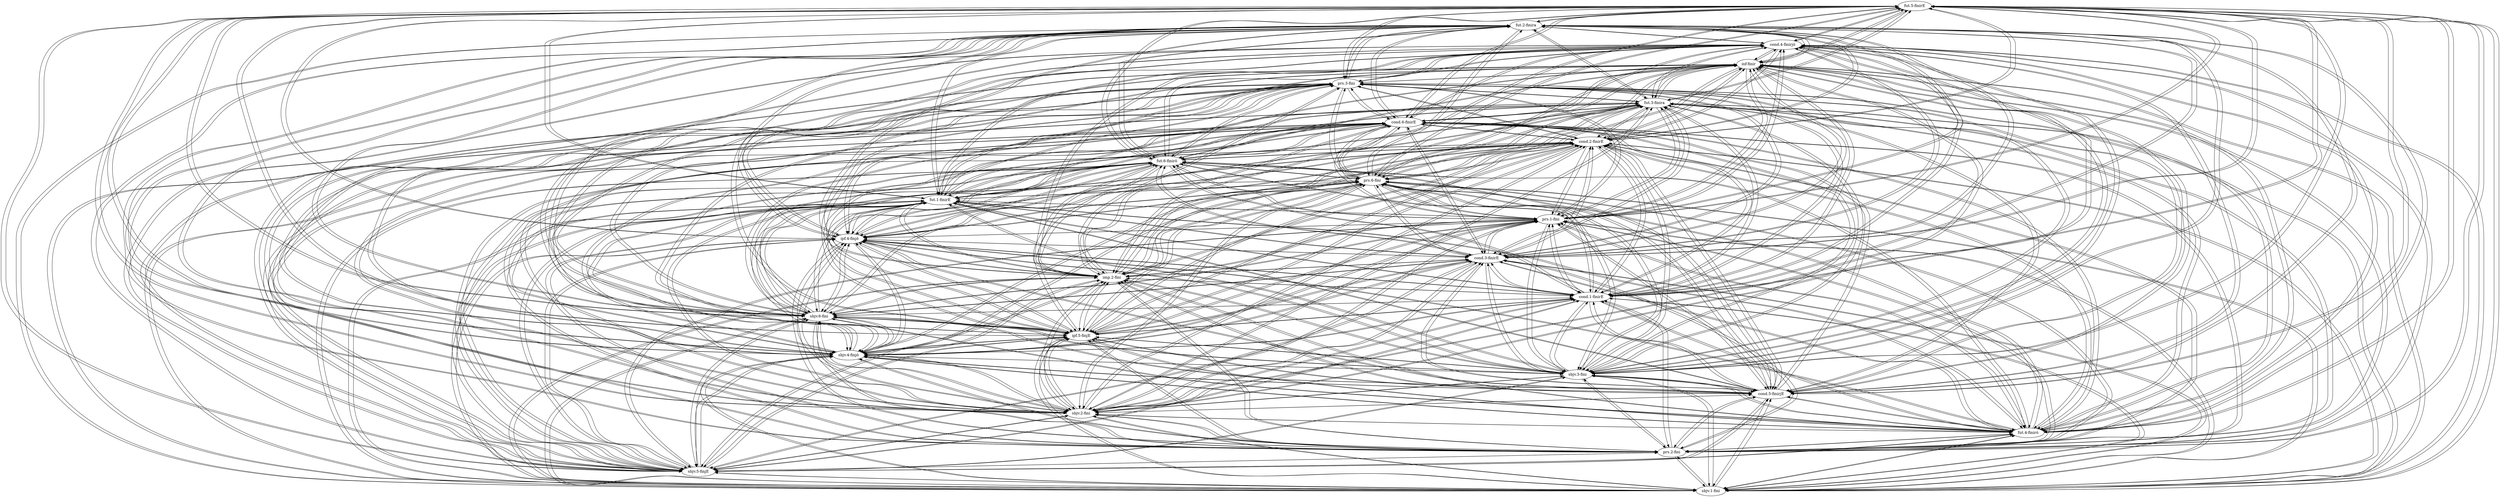 strict digraph G {
"fut.5-finirE" [weight="0.59"];
"fut.2-finira" [weight="0.59"];
"sbjv.1-fini" [weight="0.31"];
"sbjv.5-finjE" [weight="1.0"];
"prs.2-fini" [weight="0.46"];
"fut.4-finirô" [weight="0.59"];
"sbjv.2-fini" [weight="0.31"];
"cond.5-finirjE" [weight="0.59"];
"sbjv.3-fini" [weight="0.31"];
"sbjv.4-finjô" [weight="1.0"];
"ipf.5-finjE" [weight="1.0"];
"sbjv.6-fini" [weight="0.31"];
"cond.1-finirE" [weight="0.59"];
"imp.2-fini" [weight="0.28"];
"cond.3-finirE" [weight="0.59"];
"ipf.4-finjô" [weight="1.0"];
"prs.1-fini" [weight="0.28"];
"fut.1-finirE" [weight="0.59"];
"prs.6-fini" [weight="0.49"];
"fut.6-finirô" [weight="0.59"];
"cond.2-finirE" [weight="0.59"];
"cond.6-finirE" [weight="0.59"];
"fut.3-finira" [weight="0.59"];
"prs.3-fini" [weight="0.46"];
"inf-finir" [weight="0.01"];
"cond.4-finirjô" [weight="0.59"];
"fut.5-finirE" -> "cond.3-finirE"  [weight="1.0"];
"fut.5-finirE" -> "fut.2-finira"  [weight="1.0"];
"fut.5-finirE" -> "sbjv.1-fini"  [weight="0.16"];
"fut.5-finirE" -> "sbjv.5-finjE"  [weight="0.27"];
"fut.5-finirE" -> "prs.2-fini"  [weight="1.0"];
"fut.5-finirE" -> "fut.4-finirô"  [weight="1.0"];
"fut.5-finirE" -> "sbjv.2-fini"  [weight="0.16"];
"fut.5-finirE" -> "cond.5-finirjE"  [weight="1.0"];
"fut.5-finirE" -> "sbjv.3-fini"  [weight="0.16"];
"fut.5-finirE" -> "sbjv.4-finjô"  [weight="0.27"];
"fut.5-finirE" -> "ipf.5-finjE"  [weight="0.27"];
"fut.5-finirE" -> "sbjv.6-fini"  [weight="0.16"];
"fut.5-finirE" -> "cond.1-finirE"  [weight="1.0"];
"fut.5-finirE" -> "imp.2-fini"  [weight="1.0"];
"fut.5-finirE" -> "ipf.4-finjô"  [weight="0.27"];
"fut.5-finirE" -> "prs.1-fini"  [weight="1.0"];
"fut.5-finirE" -> "fut.1-finirE"  [weight="1.0"];
"fut.5-finirE" -> "prs.6-fini"  [weight="0.16"];
"fut.5-finirE" -> "fut.6-finirô"  [weight="1.0"];
"fut.5-finirE" -> "cond.2-finirE"  [weight="1.0"];
"fut.5-finirE" -> "cond.6-finirE"  [weight="1.0"];
"fut.5-finirE" -> "fut.3-finira"  [weight="1.0"];
"fut.5-finirE" -> "prs.3-fini"  [weight="1.0"];
"fut.5-finirE" -> "inf-finir"  [weight="0.5"];
"fut.5-finirE" -> "cond.4-finirjô"  [weight="1.0"];
"fut.2-finira" -> "cond.3-finirE"  [weight="1.0"];
"fut.2-finira" -> "prs.1-fini"  [weight="1.0"];
"fut.2-finira" -> "sbjv.1-fini"  [weight="0.16"];
"fut.2-finira" -> "sbjv.5-finjE"  [weight="0.27"];
"fut.2-finira" -> "prs.2-fini"  [weight="1.0"];
"fut.2-finira" -> "fut.4-finirô"  [weight="1.0"];
"fut.2-finira" -> "sbjv.2-fini"  [weight="0.16"];
"fut.2-finira" -> "cond.5-finirjE"  [weight="1.0"];
"fut.2-finira" -> "sbjv.3-fini"  [weight="0.16"];
"fut.2-finira" -> "sbjv.4-finjô"  [weight="0.27"];
"fut.2-finira" -> "ipf.5-finjE"  [weight="0.27"];
"fut.2-finira" -> "sbjv.6-fini"  [weight="0.16"];
"fut.2-finira" -> "cond.1-finirE"  [weight="1.0"];
"fut.2-finira" -> "imp.2-fini"  [weight="1.0"];
"fut.2-finira" -> "fut.5-finirE"  [weight="1.0"];
"fut.2-finira" -> "ipf.4-finjô"  [weight="0.27"];
"fut.2-finira" -> "fut.1-finirE"  [weight="1.0"];
"fut.2-finira" -> "prs.6-fini"  [weight="0.16"];
"fut.2-finira" -> "fut.6-finirô"  [weight="1.0"];
"fut.2-finira" -> "cond.2-finirE"  [weight="1.0"];
"fut.2-finira" -> "cond.6-finirE"  [weight="1.0"];
"fut.2-finira" -> "fut.3-finira"  [weight="1.0"];
"fut.2-finira" -> "prs.3-fini"  [weight="1.0"];
"fut.2-finira" -> "inf-finir"  [weight="0.5"];
"fut.2-finira" -> "cond.4-finirjô"  [weight="1.0"];
"sbjv.1-fini" -> "fut.5-finirE"  [weight="1.0"];
"sbjv.1-fini" -> "fut.2-finira"  [weight="1.0"];
"sbjv.1-fini" -> "sbjv.5-finjE"  [weight="0.92"];
"sbjv.1-fini" -> "prs.2-fini"  [weight="1.0"];
"sbjv.1-fini" -> "fut.4-finirô"  [weight="1.0"];
"sbjv.1-fini" -> "sbjv.2-fini"  [weight="1.0"];
"sbjv.1-fini" -> "cond.5-finirjE"  [weight="1.0"];
"sbjv.1-fini" -> "sbjv.3-fini"  [weight="1.0"];
"sbjv.1-fini" -> "sbjv.4-finjô"  [weight="0.92"];
"sbjv.1-fini" -> "ipf.5-finjE"  [weight="0.92"];
"sbjv.1-fini" -> "sbjv.6-fini"  [weight="1.0"];
"sbjv.1-fini" -> "cond.1-finirE"  [weight="1.0"];
"sbjv.1-fini" -> "imp.2-fini"  [weight="1.0"];
"sbjv.1-fini" -> "cond.3-finirE"  [weight="1.0"];
"sbjv.1-fini" -> "ipf.4-finjô"  [weight="0.92"];
"sbjv.1-fini" -> "prs.1-fini"  [weight="1.0"];
"sbjv.1-fini" -> "fut.1-finirE"  [weight="1.0"];
"sbjv.1-fini" -> "prs.6-fini"  [weight="1.0"];
"sbjv.1-fini" -> "fut.6-finirô"  [weight="1.0"];
"sbjv.1-fini" -> "cond.2-finirE"  [weight="1.0"];
"sbjv.1-fini" -> "cond.6-finirE"  [weight="1.0"];
"sbjv.1-fini" -> "fut.3-finira"  [weight="1.0"];
"sbjv.1-fini" -> "prs.3-fini"  [weight="1.0"];
"sbjv.1-fini" -> "inf-finir"  [weight="0.04"];
"sbjv.1-fini" -> "cond.4-finirjô"  [weight="1.0"];
"sbjv.5-finjE" -> "cond.3-finirE"  [weight="0.03"];
"sbjv.5-finjE" -> "fut.2-finira"  [weight="0.03"];
"sbjv.5-finjE" -> "sbjv.1-fini"  [weight="0.05"];
"sbjv.5-finjE" -> "prs.2-fini"  [weight="0.07"];
"sbjv.5-finjE" -> "fut.4-finirô"  [weight="0.03"];
"sbjv.5-finjE" -> "sbjv.2-fini"  [weight="0.05"];
"sbjv.5-finjE" -> "cond.5-finirjE"  [weight="0.03"];
"sbjv.5-finjE" -> "sbjv.3-fini"  [weight="0.05"];
"sbjv.5-finjE" -> "sbjv.4-finjô"  [weight="1.0"];
"sbjv.5-finjE" -> "ipf.5-finjE"  [weight="1.0"];
"sbjv.5-finjE" -> "sbjv.6-fini"  [weight="0.05"];
"sbjv.5-finjE" -> "cond.1-finirE"  [weight="0.03"];
"sbjv.5-finjE" -> "imp.2-fini"  [weight="0.07"];
"sbjv.5-finjE" -> "fut.5-finirE"  [weight="0.03"];
"sbjv.5-finjE" -> "ipf.4-finjô"  [weight="1.0"];
"sbjv.5-finjE" -> "prs.1-fini"  [weight="0.07"];
"sbjv.5-finjE" -> "fut.1-finirE"  [weight="0.03"];
"sbjv.5-finjE" -> "prs.6-fini"  [weight="0.05"];
"sbjv.5-finjE" -> "fut.6-finirô"  [weight="0.03"];
"sbjv.5-finjE" -> "cond.2-finirE"  [weight="0.03"];
"sbjv.5-finjE" -> "cond.6-finirE"  [weight="0.03"];
"sbjv.5-finjE" -> "fut.3-finira"  [weight="0.03"];
"sbjv.5-finjE" -> "prs.3-fini"  [weight="0.07"];
"sbjv.5-finjE" -> "inf-finir"  [weight="0.04"];
"sbjv.5-finjE" -> "cond.4-finirjô"  [weight="0.03"];
"prs.2-fini" -> "cond.3-finirE"  [weight="0.98"];
"prs.2-fini" -> "fut.2-finira"  [weight="0.98"];
"prs.2-fini" -> "sbjv.1-fini"  [weight="0.16"];
"prs.2-fini" -> "sbjv.5-finjE"  [weight="0.2"];
"prs.2-fini" -> "fut.4-finirô"  [weight="0.98"];
"prs.2-fini" -> "sbjv.2-fini"  [weight="0.16"];
"prs.2-fini" -> "cond.5-finirjE"  [weight="0.98"];
"prs.2-fini" -> "sbjv.3-fini"  [weight="0.16"];
"prs.2-fini" -> "sbjv.4-finjô"  [weight="0.2"];
"prs.2-fini" -> "ipf.5-finjE"  [weight="0.2"];
"prs.2-fini" -> "sbjv.6-fini"  [weight="0.16"];
"prs.2-fini" -> "cond.1-finirE"  [weight="0.98"];
"prs.2-fini" -> "imp.2-fini"  [weight="1.0"];
"prs.2-fini" -> "fut.5-finirE"  [weight="0.98"];
"prs.2-fini" -> "ipf.4-finjô"  [weight="0.2"];
"prs.2-fini" -> "prs.1-fini"  [weight="1.0"];
"prs.2-fini" -> "fut.1-finirE"  [weight="0.98"];
"prs.2-fini" -> "prs.6-fini"  [weight="0.16"];
"prs.2-fini" -> "fut.6-finirô"  [weight="0.98"];
"prs.2-fini" -> "cond.2-finirE"  [weight="0.98"];
"prs.2-fini" -> "cond.6-finirE"  [weight="0.98"];
"prs.2-fini" -> "fut.3-finira"  [weight="0.98"];
"prs.2-fini" -> "prs.3-fini"  [weight="1.0"];
"prs.2-fini" -> "inf-finir"  [weight="0.48"];
"prs.2-fini" -> "cond.4-finirjô"  [weight="0.98"];
"fut.4-finirô" -> "cond.3-finirE"  [weight="1.0"];
"fut.4-finirô" -> "fut.2-finira"  [weight="1.0"];
"fut.4-finirô" -> "sbjv.1-fini"  [weight="0.16"];
"fut.4-finirô" -> "sbjv.5-finjE"  [weight="0.27"];
"fut.4-finirô" -> "prs.2-fini"  [weight="1.0"];
"fut.4-finirô" -> "sbjv.2-fini"  [weight="0.16"];
"fut.4-finirô" -> "cond.5-finirjE"  [weight="1.0"];
"fut.4-finirô" -> "sbjv.3-fini"  [weight="0.16"];
"fut.4-finirô" -> "sbjv.4-finjô"  [weight="0.27"];
"fut.4-finirô" -> "ipf.5-finjE"  [weight="0.27"];
"fut.4-finirô" -> "sbjv.6-fini"  [weight="0.16"];
"fut.4-finirô" -> "cond.1-finirE"  [weight="1.0"];
"fut.4-finirô" -> "imp.2-fini"  [weight="1.0"];
"fut.4-finirô" -> "fut.5-finirE"  [weight="1.0"];
"fut.4-finirô" -> "ipf.4-finjô"  [weight="0.27"];
"fut.4-finirô" -> "prs.1-fini"  [weight="1.0"];
"fut.4-finirô" -> "fut.1-finirE"  [weight="1.0"];
"fut.4-finirô" -> "prs.6-fini"  [weight="0.16"];
"fut.4-finirô" -> "fut.6-finirô"  [weight="1.0"];
"fut.4-finirô" -> "cond.2-finirE"  [weight="1.0"];
"fut.4-finirô" -> "cond.6-finirE"  [weight="1.0"];
"fut.4-finirô" -> "fut.3-finira"  [weight="1.0"];
"fut.4-finirô" -> "prs.3-fini"  [weight="1.0"];
"fut.4-finirô" -> "inf-finir"  [weight="0.5"];
"fut.4-finirô" -> "cond.4-finirjô"  [weight="1.0"];
"sbjv.2-fini" -> "fut.5-finirE"  [weight="1.0"];
"sbjv.2-fini" -> "fut.2-finira"  [weight="1.0"];
"sbjv.2-fini" -> "sbjv.1-fini"  [weight="1.0"];
"sbjv.2-fini" -> "sbjv.5-finjE"  [weight="0.92"];
"sbjv.2-fini" -> "prs.2-fini"  [weight="1.0"];
"sbjv.2-fini" -> "fut.4-finirô"  [weight="1.0"];
"sbjv.2-fini" -> "cond.5-finirjE"  [weight="1.0"];
"sbjv.2-fini" -> "sbjv.3-fini"  [weight="1.0"];
"sbjv.2-fini" -> "sbjv.4-finjô"  [weight="0.92"];
"sbjv.2-fini" -> "ipf.5-finjE"  [weight="0.92"];
"sbjv.2-fini" -> "sbjv.6-fini"  [weight="1.0"];
"sbjv.2-fini" -> "cond.1-finirE"  [weight="1.0"];
"sbjv.2-fini" -> "imp.2-fini"  [weight="1.0"];
"sbjv.2-fini" -> "cond.3-finirE"  [weight="1.0"];
"sbjv.2-fini" -> "ipf.4-finjô"  [weight="0.92"];
"sbjv.2-fini" -> "prs.1-fini"  [weight="1.0"];
"sbjv.2-fini" -> "fut.1-finirE"  [weight="1.0"];
"sbjv.2-fini" -> "prs.6-fini"  [weight="1.0"];
"sbjv.2-fini" -> "fut.6-finirô"  [weight="1.0"];
"sbjv.2-fini" -> "cond.2-finirE"  [weight="1.0"];
"sbjv.2-fini" -> "cond.6-finirE"  [weight="1.0"];
"sbjv.2-fini" -> "fut.3-finira"  [weight="1.0"];
"sbjv.2-fini" -> "prs.3-fini"  [weight="1.0"];
"sbjv.2-fini" -> "inf-finir"  [weight="0.04"];
"sbjv.2-fini" -> "cond.4-finirjô"  [weight="1.0"];
"cond.5-finirjE" -> "cond.3-finirE"  [weight="1.0"];
"cond.5-finirjE" -> "fut.2-finira"  [weight="1.0"];
"cond.5-finirjE" -> "sbjv.1-fini"  [weight="0.16"];
"cond.5-finirjE" -> "sbjv.5-finjE"  [weight="0.2"];
"cond.5-finirjE" -> "prs.2-fini"  [weight="1.0"];
"cond.5-finirjE" -> "fut.4-finirô"  [weight="1.0"];
"cond.5-finirjE" -> "sbjv.2-fini"  [weight="0.16"];
"cond.5-finirjE" -> "sbjv.3-fini"  [weight="0.16"];
"cond.5-finirjE" -> "sbjv.4-finjô"  [weight="0.2"];
"cond.5-finirjE" -> "ipf.5-finjE"  [weight="0.2"];
"cond.5-finirjE" -> "sbjv.6-fini"  [weight="0.16"];
"cond.5-finirjE" -> "cond.1-finirE"  [weight="1.0"];
"cond.5-finirjE" -> "imp.2-fini"  [weight="1.0"];
"cond.5-finirjE" -> "fut.5-finirE"  [weight="1.0"];
"cond.5-finirjE" -> "ipf.4-finjô"  [weight="0.2"];
"cond.5-finirjE" -> "prs.1-fini"  [weight="1.0"];
"cond.5-finirjE" -> "fut.1-finirE"  [weight="1.0"];
"cond.5-finirjE" -> "prs.6-fini"  [weight="0.16"];
"cond.5-finirjE" -> "fut.6-finirô"  [weight="1.0"];
"cond.5-finirjE" -> "cond.2-finirE"  [weight="1.0"];
"cond.5-finirjE" -> "cond.6-finirE"  [weight="1.0"];
"cond.5-finirjE" -> "fut.3-finira"  [weight="1.0"];
"cond.5-finirjE" -> "prs.3-fini"  [weight="1.0"];
"cond.5-finirjE" -> "inf-finir"  [weight="0.48"];
"cond.5-finirjE" -> "cond.4-finirjô"  [weight="1.0"];
"sbjv.3-fini" -> "cond.3-finirE"  [weight="1.0"];
"sbjv.3-fini" -> "fut.2-finira"  [weight="1.0"];
"sbjv.3-fini" -> "sbjv.1-fini"  [weight="1.0"];
"sbjv.3-fini" -> "sbjv.5-finjE"  [weight="0.92"];
"sbjv.3-fini" -> "prs.2-fini"  [weight="1.0"];
"sbjv.3-fini" -> "fut.4-finirô"  [weight="1.0"];
"sbjv.3-fini" -> "sbjv.2-fini"  [weight="1.0"];
"sbjv.3-fini" -> "cond.5-finirjE"  [weight="1.0"];
"sbjv.3-fini" -> "sbjv.4-finjô"  [weight="0.92"];
"sbjv.3-fini" -> "ipf.5-finjE"  [weight="0.92"];
"sbjv.3-fini" -> "sbjv.6-fini"  [weight="1.0"];
"sbjv.3-fini" -> "cond.1-finirE"  [weight="1.0"];
"sbjv.3-fini" -> "imp.2-fini"  [weight="1.0"];
"sbjv.3-fini" -> "fut.5-finirE"  [weight="1.0"];
"sbjv.3-fini" -> "ipf.4-finjô"  [weight="0.92"];
"sbjv.3-fini" -> "prs.1-fini"  [weight="1.0"];
"sbjv.3-fini" -> "fut.1-finirE"  [weight="1.0"];
"sbjv.3-fini" -> "prs.6-fini"  [weight="1.0"];
"sbjv.3-fini" -> "fut.6-finirô"  [weight="1.0"];
"sbjv.3-fini" -> "cond.2-finirE"  [weight="1.0"];
"sbjv.3-fini" -> "cond.6-finirE"  [weight="1.0"];
"sbjv.3-fini" -> "fut.3-finira"  [weight="1.0"];
"sbjv.3-fini" -> "prs.3-fini"  [weight="1.0"];
"sbjv.3-fini" -> "inf-finir"  [weight="0.04"];
"sbjv.3-fini" -> "cond.4-finirjô"  [weight="1.0"];
"sbjv.4-finjô" -> "cond.3-finirE"  [weight="0.03"];
"sbjv.4-finjô" -> "fut.2-finira"  [weight="0.03"];
"sbjv.4-finjô" -> "sbjv.1-fini"  [weight="0.05"];
"sbjv.4-finjô" -> "sbjv.5-finjE"  [weight="1.0"];
"sbjv.4-finjô" -> "prs.2-fini"  [weight="0.07"];
"sbjv.4-finjô" -> "fut.4-finirô"  [weight="0.03"];
"sbjv.4-finjô" -> "sbjv.2-fini"  [weight="0.05"];
"sbjv.4-finjô" -> "cond.5-finirjE"  [weight="0.03"];
"sbjv.4-finjô" -> "sbjv.3-fini"  [weight="0.05"];
"sbjv.4-finjô" -> "ipf.5-finjE"  [weight="1.0"];
"sbjv.4-finjô" -> "sbjv.6-fini"  [weight="0.05"];
"sbjv.4-finjô" -> "cond.1-finirE"  [weight="0.03"];
"sbjv.4-finjô" -> "imp.2-fini"  [weight="0.07"];
"sbjv.4-finjô" -> "fut.5-finirE"  [weight="0.03"];
"sbjv.4-finjô" -> "ipf.4-finjô"  [weight="1.0"];
"sbjv.4-finjô" -> "prs.1-fini"  [weight="0.07"];
"sbjv.4-finjô" -> "fut.1-finirE"  [weight="0.03"];
"sbjv.4-finjô" -> "prs.6-fini"  [weight="0.05"];
"sbjv.4-finjô" -> "fut.6-finirô"  [weight="0.03"];
"sbjv.4-finjô" -> "cond.2-finirE"  [weight="0.03"];
"sbjv.4-finjô" -> "cond.6-finirE"  [weight="0.03"];
"sbjv.4-finjô" -> "fut.3-finira"  [weight="0.03"];
"sbjv.4-finjô" -> "prs.3-fini"  [weight="0.07"];
"sbjv.4-finjô" -> "inf-finir"  [weight="0.04"];
"sbjv.4-finjô" -> "cond.4-finirjô"  [weight="0.03"];
"ipf.5-finjE" -> "cond.3-finirE"  [weight="0.03"];
"ipf.5-finjE" -> "fut.2-finira"  [weight="0.03"];
"ipf.5-finjE" -> "sbjv.1-fini"  [weight="0.05"];
"ipf.5-finjE" -> "sbjv.5-finjE"  [weight="1.0"];
"ipf.5-finjE" -> "prs.2-fini"  [weight="0.07"];
"ipf.5-finjE" -> "fut.4-finirô"  [weight="0.03"];
"ipf.5-finjE" -> "sbjv.2-fini"  [weight="0.05"];
"ipf.5-finjE" -> "cond.5-finirjE"  [weight="0.03"];
"ipf.5-finjE" -> "sbjv.3-fini"  [weight="0.05"];
"ipf.5-finjE" -> "sbjv.4-finjô"  [weight="1.0"];
"ipf.5-finjE" -> "sbjv.6-fini"  [weight="0.05"];
"ipf.5-finjE" -> "cond.1-finirE"  [weight="0.03"];
"ipf.5-finjE" -> "imp.2-fini"  [weight="0.07"];
"ipf.5-finjE" -> "fut.5-finirE"  [weight="0.03"];
"ipf.5-finjE" -> "ipf.4-finjô"  [weight="1.0"];
"ipf.5-finjE" -> "prs.1-fini"  [weight="0.07"];
"ipf.5-finjE" -> "fut.1-finirE"  [weight="0.03"];
"ipf.5-finjE" -> "prs.6-fini"  [weight="0.05"];
"ipf.5-finjE" -> "fut.6-finirô"  [weight="0.03"];
"ipf.5-finjE" -> "cond.2-finirE"  [weight="0.03"];
"ipf.5-finjE" -> "cond.6-finirE"  [weight="0.03"];
"ipf.5-finjE" -> "fut.3-finira"  [weight="0.03"];
"ipf.5-finjE" -> "prs.3-fini"  [weight="0.07"];
"ipf.5-finjE" -> "inf-finir"  [weight="0.04"];
"ipf.5-finjE" -> "cond.4-finirjô"  [weight="0.03"];
"sbjv.6-fini" -> "fut.5-finirE"  [weight="1.0"];
"sbjv.6-fini" -> "fut.2-finira"  [weight="1.0"];
"sbjv.6-fini" -> "sbjv.1-fini"  [weight="1.0"];
"sbjv.6-fini" -> "sbjv.5-finjE"  [weight="0.92"];
"sbjv.6-fini" -> "prs.2-fini"  [weight="1.0"];
"sbjv.6-fini" -> "fut.4-finirô"  [weight="1.0"];
"sbjv.6-fini" -> "sbjv.2-fini"  [weight="1.0"];
"sbjv.6-fini" -> "cond.5-finirjE"  [weight="1.0"];
"sbjv.6-fini" -> "sbjv.3-fini"  [weight="1.0"];
"sbjv.6-fini" -> "sbjv.4-finjô"  [weight="0.92"];
"sbjv.6-fini" -> "ipf.5-finjE"  [weight="0.92"];
"sbjv.6-fini" -> "cond.1-finirE"  [weight="1.0"];
"sbjv.6-fini" -> "imp.2-fini"  [weight="1.0"];
"sbjv.6-fini" -> "cond.3-finirE"  [weight="1.0"];
"sbjv.6-fini" -> "ipf.4-finjô"  [weight="0.92"];
"sbjv.6-fini" -> "prs.1-fini"  [weight="1.0"];
"sbjv.6-fini" -> "fut.1-finirE"  [weight="1.0"];
"sbjv.6-fini" -> "prs.6-fini"  [weight="1.0"];
"sbjv.6-fini" -> "fut.6-finirô"  [weight="1.0"];
"sbjv.6-fini" -> "cond.2-finirE"  [weight="1.0"];
"sbjv.6-fini" -> "cond.6-finirE"  [weight="1.0"];
"sbjv.6-fini" -> "fut.3-finira"  [weight="1.0"];
"sbjv.6-fini" -> "prs.3-fini"  [weight="1.0"];
"sbjv.6-fini" -> "inf-finir"  [weight="0.04"];
"sbjv.6-fini" -> "cond.4-finirjô"  [weight="1.0"];
"cond.1-finirE" -> "cond.3-finirE"  [weight="1.0"];
"cond.1-finirE" -> "fut.2-finira"  [weight="1.0"];
"cond.1-finirE" -> "sbjv.1-fini"  [weight="0.16"];
"cond.1-finirE" -> "sbjv.5-finjE"  [weight="0.2"];
"cond.1-finirE" -> "prs.2-fini"  [weight="1.0"];
"cond.1-finirE" -> "fut.4-finirô"  [weight="1.0"];
"cond.1-finirE" -> "sbjv.2-fini"  [weight="0.16"];
"cond.1-finirE" -> "cond.5-finirjE"  [weight="1.0"];
"cond.1-finirE" -> "sbjv.3-fini"  [weight="0.16"];
"cond.1-finirE" -> "sbjv.4-finjô"  [weight="0.2"];
"cond.1-finirE" -> "ipf.5-finjE"  [weight="0.2"];
"cond.1-finirE" -> "sbjv.6-fini"  [weight="0.16"];
"cond.1-finirE" -> "imp.2-fini"  [weight="1.0"];
"cond.1-finirE" -> "fut.5-finirE"  [weight="1.0"];
"cond.1-finirE" -> "ipf.4-finjô"  [weight="0.2"];
"cond.1-finirE" -> "prs.1-fini"  [weight="1.0"];
"cond.1-finirE" -> "fut.1-finirE"  [weight="1.0"];
"cond.1-finirE" -> "prs.6-fini"  [weight="0.16"];
"cond.1-finirE" -> "fut.6-finirô"  [weight="1.0"];
"cond.1-finirE" -> "cond.2-finirE"  [weight="1.0"];
"cond.1-finirE" -> "cond.6-finirE"  [weight="1.0"];
"cond.1-finirE" -> "fut.3-finira"  [weight="1.0"];
"cond.1-finirE" -> "prs.3-fini"  [weight="1.0"];
"cond.1-finirE" -> "inf-finir"  [weight="0.48"];
"cond.1-finirE" -> "cond.4-finirjô"  [weight="1.0"];
"imp.2-fini" -> "cond.3-finirE"  [weight="0.98"];
"imp.2-fini" -> "fut.2-finira"  [weight="0.98"];
"imp.2-fini" -> "sbjv.1-fini"  [weight="0.16"];
"imp.2-fini" -> "sbjv.5-finjE"  [weight="0.2"];
"imp.2-fini" -> "prs.2-fini"  [weight="1.0"];
"imp.2-fini" -> "fut.4-finirô"  [weight="0.98"];
"imp.2-fini" -> "sbjv.2-fini"  [weight="0.16"];
"imp.2-fini" -> "cond.5-finirjE"  [weight="0.98"];
"imp.2-fini" -> "sbjv.3-fini"  [weight="0.16"];
"imp.2-fini" -> "sbjv.4-finjô"  [weight="0.2"];
"imp.2-fini" -> "ipf.5-finjE"  [weight="0.2"];
"imp.2-fini" -> "sbjv.6-fini"  [weight="0.16"];
"imp.2-fini" -> "cond.1-finirE"  [weight="0.98"];
"imp.2-fini" -> "fut.5-finirE"  [weight="0.98"];
"imp.2-fini" -> "ipf.4-finjô"  [weight="0.2"];
"imp.2-fini" -> "prs.1-fini"  [weight="1.0"];
"imp.2-fini" -> "fut.1-finirE"  [weight="0.98"];
"imp.2-fini" -> "prs.6-fini"  [weight="0.16"];
"imp.2-fini" -> "fut.6-finirô"  [weight="0.98"];
"imp.2-fini" -> "cond.2-finirE"  [weight="0.98"];
"imp.2-fini" -> "cond.6-finirE"  [weight="0.98"];
"imp.2-fini" -> "fut.3-finira"  [weight="0.98"];
"imp.2-fini" -> "prs.3-fini"  [weight="1.0"];
"imp.2-fini" -> "inf-finir"  [weight="0.48"];
"imp.2-fini" -> "cond.4-finirjô"  [weight="0.98"];
"cond.3-finirE" -> "fut.5-finirE"  [weight="1.0"];
"cond.3-finirE" -> "fut.2-finira"  [weight="1.0"];
"cond.3-finirE" -> "sbjv.1-fini"  [weight="0.16"];
"cond.3-finirE" -> "sbjv.5-finjE"  [weight="0.2"];
"cond.3-finirE" -> "prs.2-fini"  [weight="1.0"];
"cond.3-finirE" -> "fut.4-finirô"  [weight="1.0"];
"cond.3-finirE" -> "sbjv.2-fini"  [weight="0.16"];
"cond.3-finirE" -> "cond.5-finirjE"  [weight="1.0"];
"cond.3-finirE" -> "sbjv.3-fini"  [weight="0.16"];
"cond.3-finirE" -> "sbjv.4-finjô"  [weight="0.2"];
"cond.3-finirE" -> "ipf.5-finjE"  [weight="0.2"];
"cond.3-finirE" -> "sbjv.6-fini"  [weight="0.16"];
"cond.3-finirE" -> "cond.1-finirE"  [weight="1.0"];
"cond.3-finirE" -> "imp.2-fini"  [weight="1.0"];
"cond.3-finirE" -> "ipf.4-finjô"  [weight="0.2"];
"cond.3-finirE" -> "prs.1-fini"  [weight="1.0"];
"cond.3-finirE" -> "fut.1-finirE"  [weight="1.0"];
"cond.3-finirE" -> "prs.6-fini"  [weight="0.16"];
"cond.3-finirE" -> "fut.6-finirô"  [weight="1.0"];
"cond.3-finirE" -> "cond.2-finirE"  [weight="1.0"];
"cond.3-finirE" -> "cond.6-finirE"  [weight="1.0"];
"cond.3-finirE" -> "fut.3-finira"  [weight="1.0"];
"cond.3-finirE" -> "prs.3-fini"  [weight="1.0"];
"cond.3-finirE" -> "inf-finir"  [weight="0.48"];
"cond.3-finirE" -> "cond.4-finirjô"  [weight="1.0"];
"ipf.4-finjô" -> "cond.3-finirE"  [weight="0.03"];
"ipf.4-finjô" -> "fut.2-finira"  [weight="0.03"];
"ipf.4-finjô" -> "sbjv.1-fini"  [weight="0.05"];
"ipf.4-finjô" -> "sbjv.5-finjE"  [weight="1.0"];
"ipf.4-finjô" -> "prs.2-fini"  [weight="0.07"];
"ipf.4-finjô" -> "fut.4-finirô"  [weight="0.03"];
"ipf.4-finjô" -> "sbjv.2-fini"  [weight="0.05"];
"ipf.4-finjô" -> "cond.5-finirjE"  [weight="0.03"];
"ipf.4-finjô" -> "sbjv.3-fini"  [weight="0.05"];
"ipf.4-finjô" -> "sbjv.4-finjô"  [weight="1.0"];
"ipf.4-finjô" -> "ipf.5-finjE"  [weight="1.0"];
"ipf.4-finjô" -> "sbjv.6-fini"  [weight="0.05"];
"ipf.4-finjô" -> "cond.1-finirE"  [weight="0.03"];
"ipf.4-finjô" -> "imp.2-fini"  [weight="0.07"];
"ipf.4-finjô" -> "fut.5-finirE"  [weight="0.03"];
"ipf.4-finjô" -> "prs.1-fini"  [weight="0.07"];
"ipf.4-finjô" -> "fut.1-finirE"  [weight="0.03"];
"ipf.4-finjô" -> "prs.6-fini"  [weight="0.05"];
"ipf.4-finjô" -> "fut.6-finirô"  [weight="0.03"];
"ipf.4-finjô" -> "cond.2-finirE"  [weight="0.03"];
"ipf.4-finjô" -> "cond.6-finirE"  [weight="0.03"];
"ipf.4-finjô" -> "fut.3-finira"  [weight="0.03"];
"ipf.4-finjô" -> "prs.3-fini"  [weight="0.07"];
"ipf.4-finjô" -> "inf-finir"  [weight="0.04"];
"ipf.4-finjô" -> "cond.4-finirjô"  [weight="0.03"];
"prs.1-fini" -> "cond.3-finirE"  [weight="0.98"];
"prs.1-fini" -> "fut.2-finira"  [weight="0.98"];
"prs.1-fini" -> "sbjv.1-fini"  [weight="0.16"];
"prs.1-fini" -> "sbjv.5-finjE"  [weight="0.2"];
"prs.1-fini" -> "prs.2-fini"  [weight="1.0"];
"prs.1-fini" -> "fut.4-finirô"  [weight="0.98"];
"prs.1-fini" -> "sbjv.2-fini"  [weight="0.16"];
"prs.1-fini" -> "cond.5-finirjE"  [weight="0.98"];
"prs.1-fini" -> "sbjv.3-fini"  [weight="0.16"];
"prs.1-fini" -> "sbjv.4-finjô"  [weight="0.2"];
"prs.1-fini" -> "ipf.5-finjE"  [weight="0.2"];
"prs.1-fini" -> "sbjv.6-fini"  [weight="0.16"];
"prs.1-fini" -> "cond.1-finirE"  [weight="0.98"];
"prs.1-fini" -> "imp.2-fini"  [weight="1.0"];
"prs.1-fini" -> "fut.5-finirE"  [weight="0.98"];
"prs.1-fini" -> "ipf.4-finjô"  [weight="0.2"];
"prs.1-fini" -> "fut.1-finirE"  [weight="0.98"];
"prs.1-fini" -> "prs.6-fini"  [weight="0.16"];
"prs.1-fini" -> "fut.6-finirô"  [weight="0.98"];
"prs.1-fini" -> "cond.2-finirE"  [weight="0.98"];
"prs.1-fini" -> "cond.6-finirE"  [weight="0.98"];
"prs.1-fini" -> "fut.3-finira"  [weight="0.98"];
"prs.1-fini" -> "prs.3-fini"  [weight="1.0"];
"prs.1-fini" -> "inf-finir"  [weight="0.48"];
"prs.1-fini" -> "cond.4-finirjô"  [weight="0.98"];
"fut.1-finirE" -> "cond.3-finirE"  [weight="1.0"];
"fut.1-finirE" -> "fut.2-finira"  [weight="1.0"];
"fut.1-finirE" -> "sbjv.1-fini"  [weight="0.16"];
"fut.1-finirE" -> "sbjv.5-finjE"  [weight="0.27"];
"fut.1-finirE" -> "prs.2-fini"  [weight="1.0"];
"fut.1-finirE" -> "fut.4-finirô"  [weight="1.0"];
"fut.1-finirE" -> "sbjv.2-fini"  [weight="0.16"];
"fut.1-finirE" -> "cond.5-finirjE"  [weight="1.0"];
"fut.1-finirE" -> "sbjv.3-fini"  [weight="0.16"];
"fut.1-finirE" -> "sbjv.4-finjô"  [weight="0.27"];
"fut.1-finirE" -> "ipf.5-finjE"  [weight="0.27"];
"fut.1-finirE" -> "sbjv.6-fini"  [weight="0.16"];
"fut.1-finirE" -> "cond.1-finirE"  [weight="1.0"];
"fut.1-finirE" -> "imp.2-fini"  [weight="1.0"];
"fut.1-finirE" -> "fut.5-finirE"  [weight="1.0"];
"fut.1-finirE" -> "ipf.4-finjô"  [weight="0.27"];
"fut.1-finirE" -> "prs.1-fini"  [weight="1.0"];
"fut.1-finirE" -> "prs.6-fini"  [weight="0.16"];
"fut.1-finirE" -> "fut.6-finirô"  [weight="1.0"];
"fut.1-finirE" -> "cond.2-finirE"  [weight="1.0"];
"fut.1-finirE" -> "cond.6-finirE"  [weight="1.0"];
"fut.1-finirE" -> "fut.3-finira"  [weight="1.0"];
"fut.1-finirE" -> "prs.3-fini"  [weight="1.0"];
"fut.1-finirE" -> "inf-finir"  [weight="0.5"];
"fut.1-finirE" -> "cond.4-finirjô"  [weight="1.0"];
"prs.6-fini" -> "fut.5-finirE"  [weight="1.0"];
"prs.6-fini" -> "fut.2-finira"  [weight="1.0"];
"prs.6-fini" -> "sbjv.1-fini"  [weight="1.0"];
"prs.6-fini" -> "sbjv.5-finjE"  [weight="0.92"];
"prs.6-fini" -> "prs.2-fini"  [weight="1.0"];
"prs.6-fini" -> "fut.4-finirô"  [weight="1.0"];
"prs.6-fini" -> "sbjv.2-fini"  [weight="1.0"];
"prs.6-fini" -> "cond.5-finirjE"  [weight="1.0"];
"prs.6-fini" -> "sbjv.3-fini"  [weight="1.0"];
"prs.6-fini" -> "sbjv.4-finjô"  [weight="0.92"];
"prs.6-fini" -> "ipf.5-finjE"  [weight="0.92"];
"prs.6-fini" -> "sbjv.6-fini"  [weight="1.0"];
"prs.6-fini" -> "cond.1-finirE"  [weight="1.0"];
"prs.6-fini" -> "imp.2-fini"  [weight="1.0"];
"prs.6-fini" -> "cond.3-finirE"  [weight="1.0"];
"prs.6-fini" -> "ipf.4-finjô"  [weight="0.92"];
"prs.6-fini" -> "prs.1-fini"  [weight="1.0"];
"prs.6-fini" -> "fut.1-finirE"  [weight="1.0"];
"prs.6-fini" -> "fut.6-finirô"  [weight="1.0"];
"prs.6-fini" -> "cond.2-finirE"  [weight="1.0"];
"prs.6-fini" -> "cond.6-finirE"  [weight="1.0"];
"prs.6-fini" -> "fut.3-finira"  [weight="1.0"];
"prs.6-fini" -> "prs.3-fini"  [weight="1.0"];
"prs.6-fini" -> "inf-finir"  [weight="0.04"];
"prs.6-fini" -> "cond.4-finirjô"  [weight="1.0"];
"fut.6-finirô" -> "cond.3-finirE"  [weight="1.0"];
"fut.6-finirô" -> "fut.2-finira"  [weight="1.0"];
"fut.6-finirô" -> "sbjv.1-fini"  [weight="0.16"];
"fut.6-finirô" -> "sbjv.5-finjE"  [weight="0.27"];
"fut.6-finirô" -> "prs.2-fini"  [weight="1.0"];
"fut.6-finirô" -> "fut.4-finirô"  [weight="1.0"];
"fut.6-finirô" -> "sbjv.2-fini"  [weight="0.16"];
"fut.6-finirô" -> "cond.5-finirjE"  [weight="1.0"];
"fut.6-finirô" -> "sbjv.3-fini"  [weight="0.16"];
"fut.6-finirô" -> "sbjv.4-finjô"  [weight="0.27"];
"fut.6-finirô" -> "ipf.5-finjE"  [weight="0.27"];
"fut.6-finirô" -> "sbjv.6-fini"  [weight="0.16"];
"fut.6-finirô" -> "cond.1-finirE"  [weight="1.0"];
"fut.6-finirô" -> "imp.2-fini"  [weight="1.0"];
"fut.6-finirô" -> "fut.5-finirE"  [weight="1.0"];
"fut.6-finirô" -> "ipf.4-finjô"  [weight="0.27"];
"fut.6-finirô" -> "prs.1-fini"  [weight="1.0"];
"fut.6-finirô" -> "fut.1-finirE"  [weight="1.0"];
"fut.6-finirô" -> "prs.6-fini"  [weight="0.16"];
"fut.6-finirô" -> "cond.2-finirE"  [weight="1.0"];
"fut.6-finirô" -> "cond.6-finirE"  [weight="1.0"];
"fut.6-finirô" -> "fut.3-finira"  [weight="1.0"];
"fut.6-finirô" -> "prs.3-fini"  [weight="1.0"];
"fut.6-finirô" -> "inf-finir"  [weight="0.5"];
"fut.6-finirô" -> "cond.4-finirjô"  [weight="1.0"];
"cond.2-finirE" -> "cond.3-finirE"  [weight="1.0"];
"cond.2-finirE" -> "fut.2-finira"  [weight="1.0"];
"cond.2-finirE" -> "sbjv.1-fini"  [weight="0.16"];
"cond.2-finirE" -> "sbjv.5-finjE"  [weight="0.2"];
"cond.2-finirE" -> "prs.2-fini"  [weight="1.0"];
"cond.2-finirE" -> "fut.4-finirô"  [weight="1.0"];
"cond.2-finirE" -> "sbjv.2-fini"  [weight="0.16"];
"cond.2-finirE" -> "cond.5-finirjE"  [weight="1.0"];
"cond.2-finirE" -> "sbjv.3-fini"  [weight="0.16"];
"cond.2-finirE" -> "sbjv.4-finjô"  [weight="0.2"];
"cond.2-finirE" -> "ipf.5-finjE"  [weight="0.2"];
"cond.2-finirE" -> "sbjv.6-fini"  [weight="0.16"];
"cond.2-finirE" -> "cond.1-finirE"  [weight="1.0"];
"cond.2-finirE" -> "imp.2-fini"  [weight="1.0"];
"cond.2-finirE" -> "fut.5-finirE"  [weight="1.0"];
"cond.2-finirE" -> "ipf.4-finjô"  [weight="0.2"];
"cond.2-finirE" -> "prs.1-fini"  [weight="1.0"];
"cond.2-finirE" -> "fut.1-finirE"  [weight="1.0"];
"cond.2-finirE" -> "prs.6-fini"  [weight="0.16"];
"cond.2-finirE" -> "fut.6-finirô"  [weight="1.0"];
"cond.2-finirE" -> "cond.6-finirE"  [weight="1.0"];
"cond.2-finirE" -> "fut.3-finira"  [weight="1.0"];
"cond.2-finirE" -> "prs.3-fini"  [weight="1.0"];
"cond.2-finirE" -> "inf-finir"  [weight="0.48"];
"cond.2-finirE" -> "cond.4-finirjô"  [weight="1.0"];
"cond.6-finirE" -> "cond.3-finirE"  [weight="1.0"];
"cond.6-finirE" -> "fut.2-finira"  [weight="1.0"];
"cond.6-finirE" -> "sbjv.1-fini"  [weight="0.16"];
"cond.6-finirE" -> "sbjv.5-finjE"  [weight="0.2"];
"cond.6-finirE" -> "prs.2-fini"  [weight="1.0"];
"cond.6-finirE" -> "fut.4-finirô"  [weight="1.0"];
"cond.6-finirE" -> "sbjv.2-fini"  [weight="0.16"];
"cond.6-finirE" -> "cond.5-finirjE"  [weight="1.0"];
"cond.6-finirE" -> "sbjv.3-fini"  [weight="0.16"];
"cond.6-finirE" -> "sbjv.4-finjô"  [weight="0.2"];
"cond.6-finirE" -> "ipf.5-finjE"  [weight="0.2"];
"cond.6-finirE" -> "sbjv.6-fini"  [weight="0.16"];
"cond.6-finirE" -> "cond.1-finirE"  [weight="1.0"];
"cond.6-finirE" -> "imp.2-fini"  [weight="1.0"];
"cond.6-finirE" -> "fut.5-finirE"  [weight="1.0"];
"cond.6-finirE" -> "ipf.4-finjô"  [weight="0.2"];
"cond.6-finirE" -> "prs.1-fini"  [weight="1.0"];
"cond.6-finirE" -> "fut.1-finirE"  [weight="1.0"];
"cond.6-finirE" -> "prs.6-fini"  [weight="0.16"];
"cond.6-finirE" -> "fut.6-finirô"  [weight="1.0"];
"cond.6-finirE" -> "cond.2-finirE"  [weight="1.0"];
"cond.6-finirE" -> "fut.3-finira"  [weight="1.0"];
"cond.6-finirE" -> "prs.3-fini"  [weight="1.0"];
"cond.6-finirE" -> "inf-finir"  [weight="0.48"];
"cond.6-finirE" -> "cond.4-finirjô"  [weight="1.0"];
"fut.3-finira" -> "cond.3-finirE"  [weight="1.0"];
"fut.3-finira" -> "fut.2-finira"  [weight="1.0"];
"fut.3-finira" -> "sbjv.1-fini"  [weight="0.16"];
"fut.3-finira" -> "sbjv.5-finjE"  [weight="0.27"];
"fut.3-finira" -> "prs.2-fini"  [weight="1.0"];
"fut.3-finira" -> "fut.4-finirô"  [weight="1.0"];
"fut.3-finira" -> "sbjv.2-fini"  [weight="0.16"];
"fut.3-finira" -> "cond.5-finirjE"  [weight="1.0"];
"fut.3-finira" -> "sbjv.3-fini"  [weight="0.16"];
"fut.3-finira" -> "sbjv.4-finjô"  [weight="0.27"];
"fut.3-finira" -> "ipf.5-finjE"  [weight="0.27"];
"fut.3-finira" -> "sbjv.6-fini"  [weight="0.16"];
"fut.3-finira" -> "cond.1-finirE"  [weight="1.0"];
"fut.3-finira" -> "imp.2-fini"  [weight="1.0"];
"fut.3-finira" -> "fut.5-finirE"  [weight="1.0"];
"fut.3-finira" -> "ipf.4-finjô"  [weight="0.27"];
"fut.3-finira" -> "prs.1-fini"  [weight="1.0"];
"fut.3-finira" -> "fut.1-finirE"  [weight="1.0"];
"fut.3-finira" -> "prs.6-fini"  [weight="0.16"];
"fut.3-finira" -> "fut.6-finirô"  [weight="1.0"];
"fut.3-finira" -> "cond.2-finirE"  [weight="1.0"];
"fut.3-finira" -> "cond.6-finirE"  [weight="1.0"];
"fut.3-finira" -> "prs.3-fini"  [weight="1.0"];
"fut.3-finira" -> "inf-finir"  [weight="0.5"];
"fut.3-finira" -> "cond.4-finirjô"  [weight="1.0"];
"prs.3-fini" -> "cond.3-finirE"  [weight="0.98"];
"prs.3-fini" -> "fut.2-finira"  [weight="0.98"];
"prs.3-fini" -> "sbjv.1-fini"  [weight="0.16"];
"prs.3-fini" -> "sbjv.5-finjE"  [weight="0.2"];
"prs.3-fini" -> "prs.2-fini"  [weight="1.0"];
"prs.3-fini" -> "fut.4-finirô"  [weight="0.98"];
"prs.3-fini" -> "sbjv.2-fini"  [weight="0.16"];
"prs.3-fini" -> "cond.5-finirjE"  [weight="0.98"];
"prs.3-fini" -> "sbjv.3-fini"  [weight="0.16"];
"prs.3-fini" -> "sbjv.4-finjô"  [weight="0.2"];
"prs.3-fini" -> "ipf.5-finjE"  [weight="0.2"];
"prs.3-fini" -> "sbjv.6-fini"  [weight="0.16"];
"prs.3-fini" -> "cond.1-finirE"  [weight="0.98"];
"prs.3-fini" -> "imp.2-fini"  [weight="1.0"];
"prs.3-fini" -> "fut.5-finirE"  [weight="0.98"];
"prs.3-fini" -> "ipf.4-finjô"  [weight="0.2"];
"prs.3-fini" -> "prs.1-fini"  [weight="1.0"];
"prs.3-fini" -> "fut.1-finirE"  [weight="0.98"];
"prs.3-fini" -> "prs.6-fini"  [weight="0.16"];
"prs.3-fini" -> "fut.6-finirô"  [weight="0.98"];
"prs.3-fini" -> "cond.2-finirE"  [weight="0.98"];
"prs.3-fini" -> "cond.6-finirE"  [weight="0.98"];
"prs.3-fini" -> "fut.3-finira"  [weight="0.98"];
"prs.3-fini" -> "inf-finir"  [weight="0.48"];
"prs.3-fini" -> "cond.4-finirjô"  [weight="0.98"];
"inf-finir" -> "fut.5-finirE"  [weight="1.0"];
"inf-finir" -> "fut.2-finira"  [weight="1.0"];
"inf-finir" -> "sbjv.1-fini"  [weight="0.0"];
"inf-finir" -> "sbjv.5-finjE"  [weight="0.48"];
"inf-finir" -> "prs.2-fini"  [weight="1.0"];
"inf-finir" -> "fut.4-finirô"  [weight="1.0"];
"inf-finir" -> "sbjv.2-fini"  [weight="0.0"];
"inf-finir" -> "cond.5-finirjE"  [weight="1.0"];
"inf-finir" -> "sbjv.3-fini"  [weight="0.0"];
"inf-finir" -> "sbjv.4-finjô"  [weight="0.48"];
"inf-finir" -> "ipf.5-finjE"  [weight="0.48"];
"inf-finir" -> "sbjv.6-fini"  [weight="0.0"];
"inf-finir" -> "cond.1-finirE"  [weight="1.0"];
"inf-finir" -> "imp.2-fini"  [weight="1.0"];
"inf-finir" -> "cond.3-finirE"  [weight="1.0"];
"inf-finir" -> "ipf.4-finjô"  [weight="0.48"];
"inf-finir" -> "prs.1-fini"  [weight="1.0"];
"inf-finir" -> "fut.1-finirE"  [weight="1.0"];
"inf-finir" -> "prs.6-fini"  [weight="0.0"];
"inf-finir" -> "fut.6-finirô"  [weight="1.0"];
"inf-finir" -> "cond.2-finirE"  [weight="1.0"];
"inf-finir" -> "cond.6-finirE"  [weight="1.0"];
"inf-finir" -> "fut.3-finira"  [weight="1.0"];
"inf-finir" -> "prs.3-fini"  [weight="1.0"];
"inf-finir" -> "cond.4-finirjô"  [weight="1.0"];
"cond.4-finirjô" -> "cond.3-finirE"  [weight="1.0"];
"cond.4-finirjô" -> "fut.2-finira"  [weight="1.0"];
"cond.4-finirjô" -> "sbjv.1-fini"  [weight="0.16"];
"cond.4-finirjô" -> "sbjv.5-finjE"  [weight="0.2"];
"cond.4-finirjô" -> "prs.2-fini"  [weight="1.0"];
"cond.4-finirjô" -> "fut.4-finirô"  [weight="1.0"];
"cond.4-finirjô" -> "sbjv.2-fini"  [weight="0.16"];
"cond.4-finirjô" -> "cond.5-finirjE"  [weight="1.0"];
"cond.4-finirjô" -> "sbjv.3-fini"  [weight="0.16"];
"cond.4-finirjô" -> "sbjv.4-finjô"  [weight="0.2"];
"cond.4-finirjô" -> "ipf.5-finjE"  [weight="0.2"];
"cond.4-finirjô" -> "sbjv.6-fini"  [weight="0.16"];
"cond.4-finirjô" -> "cond.1-finirE"  [weight="1.0"];
"cond.4-finirjô" -> "imp.2-fini"  [weight="1.0"];
"cond.4-finirjô" -> "fut.5-finirE"  [weight="1.0"];
"cond.4-finirjô" -> "ipf.4-finjô"  [weight="0.2"];
"cond.4-finirjô" -> "prs.1-fini"  [weight="1.0"];
"cond.4-finirjô" -> "fut.1-finirE"  [weight="1.0"];
"cond.4-finirjô" -> "prs.6-fini"  [weight="0.16"];
"cond.4-finirjô" -> "fut.6-finirô"  [weight="1.0"];
"cond.4-finirjô" -> "cond.2-finirE"  [weight="1.0"];
"cond.4-finirjô" -> "cond.6-finirE"  [weight="1.0"];
"cond.4-finirjô" -> "fut.3-finira"  [weight="1.0"];
"cond.4-finirjô" -> "prs.3-fini"  [weight="1.0"];
"cond.4-finirjô" -> "inf-finir"  [weight="0.48"];
}
